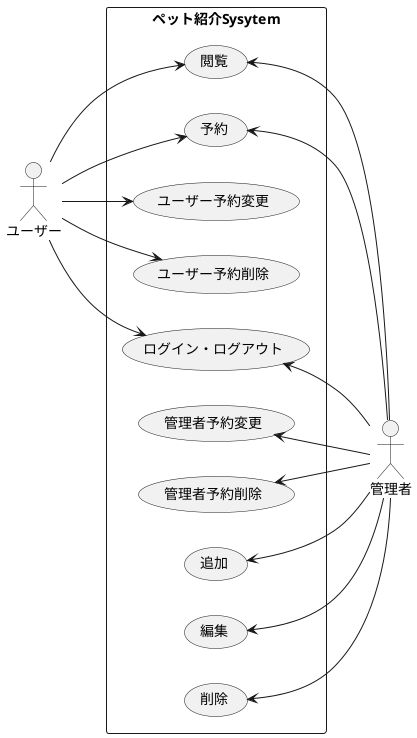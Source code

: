 
@startuml
left to right direction
actor ユーザー
actor 管理者

rectangle ペット紹介Sysytem{
	ユーザー --> (閲覧)
	ユーザー --> (予約)
	ユーザー --> (ユーザー予約変更)
	ユーザー --> (ユーザー予約削除)
	ユーザー --> (ログイン・ログアウト)

	(閲覧)     <--管理者
	(予約)     <--管理者
	(管理者予約変更) <--管理者
	(管理者予約削除) <--管理者
	(ログイン・ログアウト)<--管理者
	(追加)     <--管理者
	(編集)     <--管理者
	(削除)     <--管理者

}

@enduml